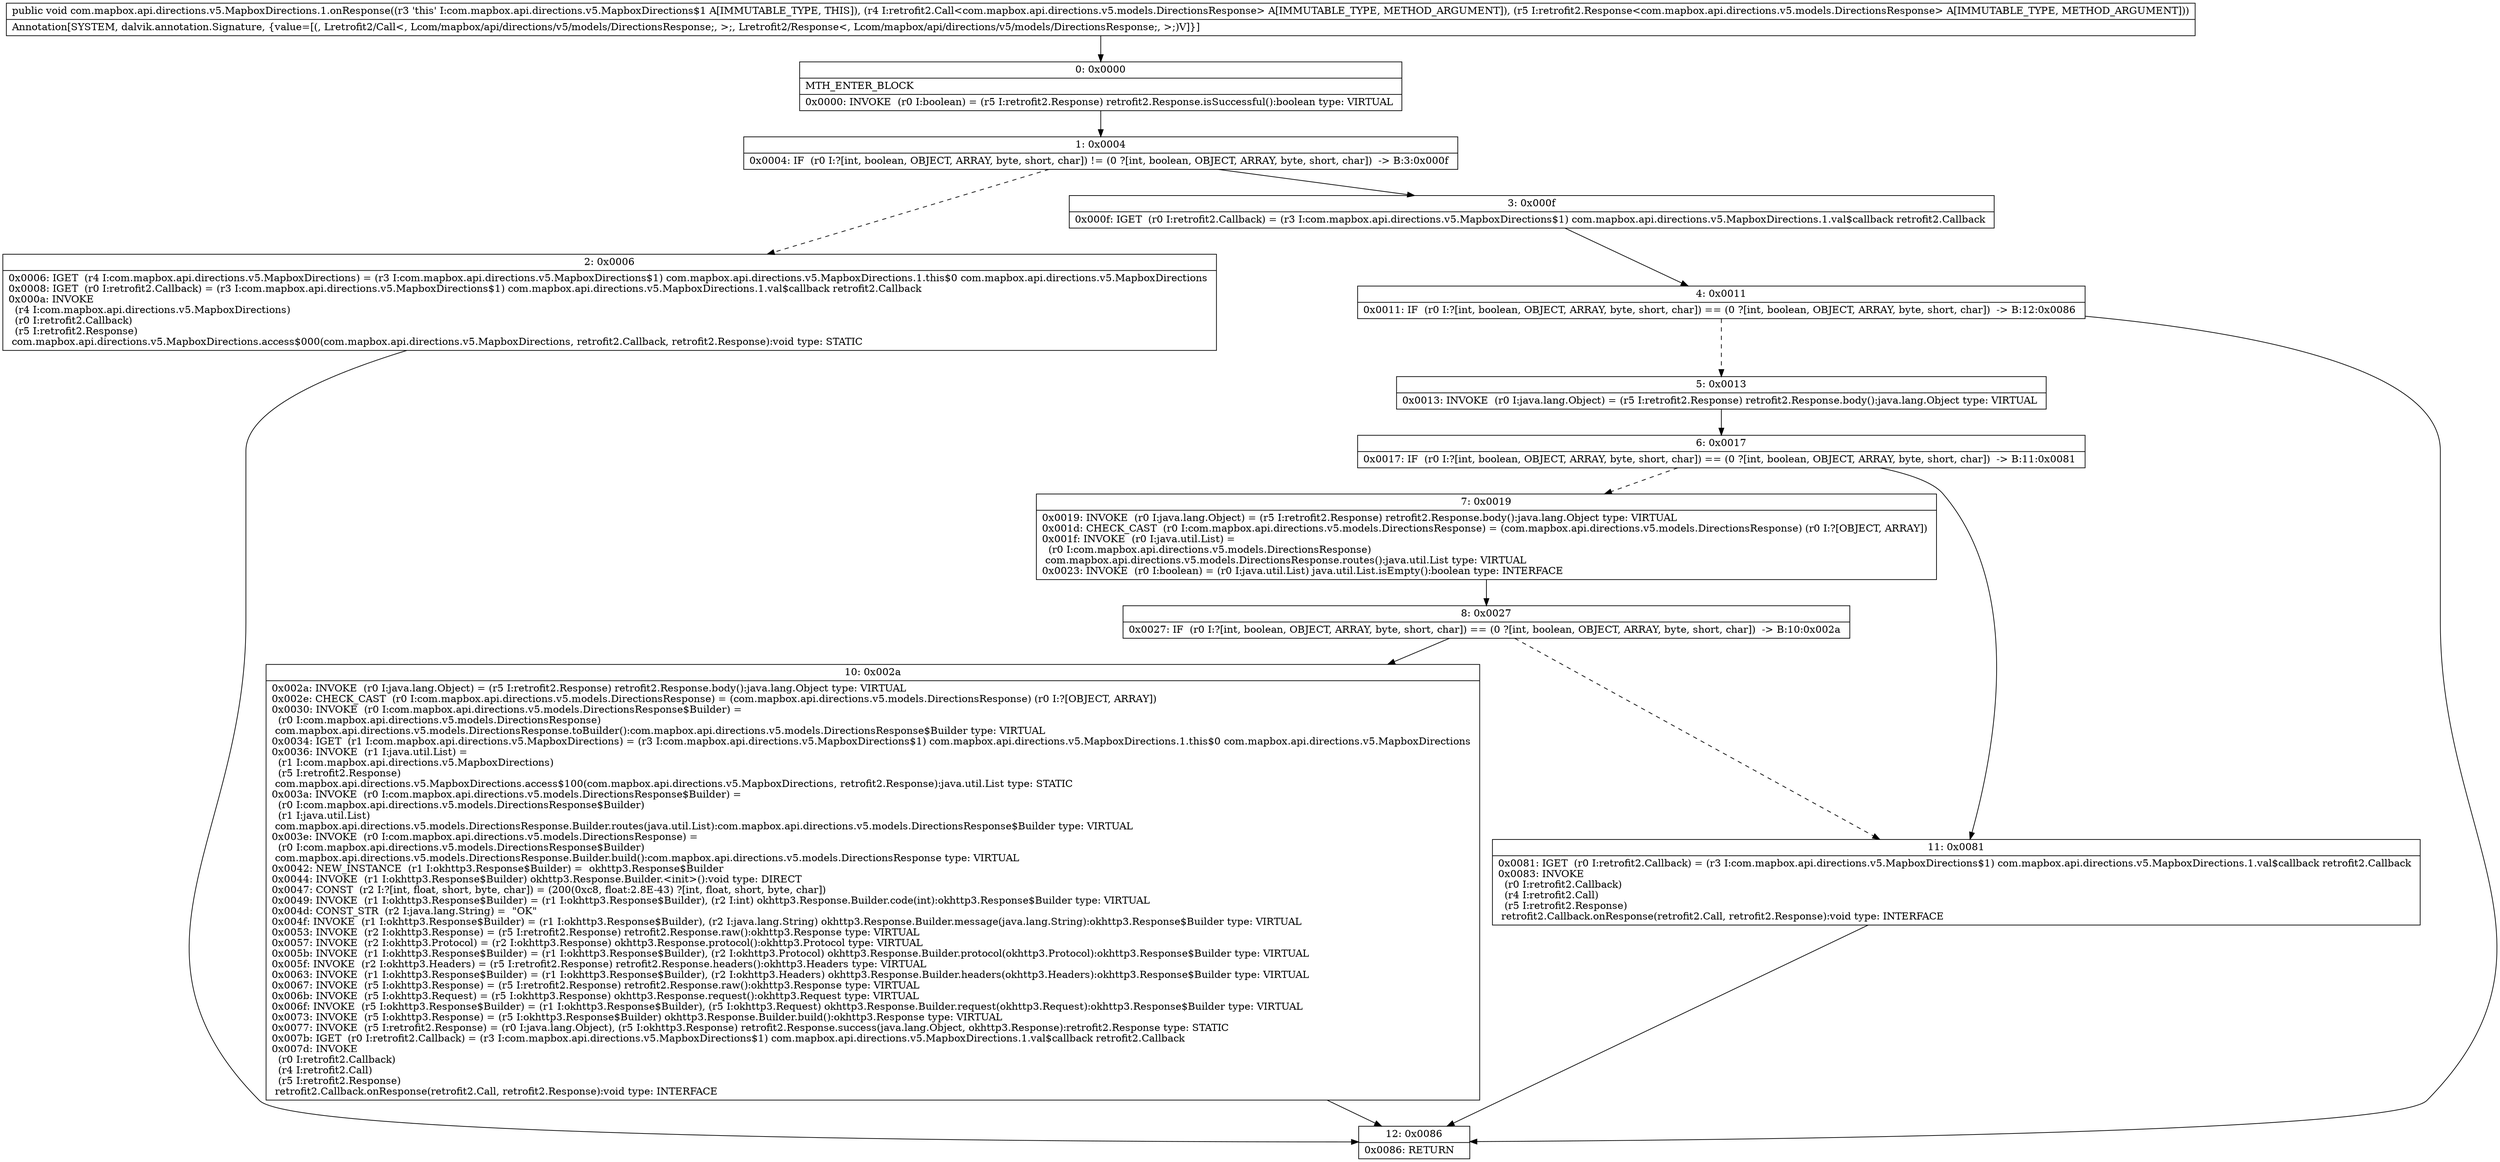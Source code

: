 digraph "CFG forcom.mapbox.api.directions.v5.MapboxDirections.1.onResponse(Lretrofit2\/Call;Lretrofit2\/Response;)V" {
Node_0 [shape=record,label="{0\:\ 0x0000|MTH_ENTER_BLOCK\l|0x0000: INVOKE  (r0 I:boolean) = (r5 I:retrofit2.Response) retrofit2.Response.isSuccessful():boolean type: VIRTUAL \l}"];
Node_1 [shape=record,label="{1\:\ 0x0004|0x0004: IF  (r0 I:?[int, boolean, OBJECT, ARRAY, byte, short, char]) != (0 ?[int, boolean, OBJECT, ARRAY, byte, short, char])  \-\> B:3:0x000f \l}"];
Node_2 [shape=record,label="{2\:\ 0x0006|0x0006: IGET  (r4 I:com.mapbox.api.directions.v5.MapboxDirections) = (r3 I:com.mapbox.api.directions.v5.MapboxDirections$1) com.mapbox.api.directions.v5.MapboxDirections.1.this$0 com.mapbox.api.directions.v5.MapboxDirections \l0x0008: IGET  (r0 I:retrofit2.Callback) = (r3 I:com.mapbox.api.directions.v5.MapboxDirections$1) com.mapbox.api.directions.v5.MapboxDirections.1.val$callback retrofit2.Callback \l0x000a: INVOKE  \l  (r4 I:com.mapbox.api.directions.v5.MapboxDirections)\l  (r0 I:retrofit2.Callback)\l  (r5 I:retrofit2.Response)\l com.mapbox.api.directions.v5.MapboxDirections.access$000(com.mapbox.api.directions.v5.MapboxDirections, retrofit2.Callback, retrofit2.Response):void type: STATIC \l}"];
Node_3 [shape=record,label="{3\:\ 0x000f|0x000f: IGET  (r0 I:retrofit2.Callback) = (r3 I:com.mapbox.api.directions.v5.MapboxDirections$1) com.mapbox.api.directions.v5.MapboxDirections.1.val$callback retrofit2.Callback \l}"];
Node_4 [shape=record,label="{4\:\ 0x0011|0x0011: IF  (r0 I:?[int, boolean, OBJECT, ARRAY, byte, short, char]) == (0 ?[int, boolean, OBJECT, ARRAY, byte, short, char])  \-\> B:12:0x0086 \l}"];
Node_5 [shape=record,label="{5\:\ 0x0013|0x0013: INVOKE  (r0 I:java.lang.Object) = (r5 I:retrofit2.Response) retrofit2.Response.body():java.lang.Object type: VIRTUAL \l}"];
Node_6 [shape=record,label="{6\:\ 0x0017|0x0017: IF  (r0 I:?[int, boolean, OBJECT, ARRAY, byte, short, char]) == (0 ?[int, boolean, OBJECT, ARRAY, byte, short, char])  \-\> B:11:0x0081 \l}"];
Node_7 [shape=record,label="{7\:\ 0x0019|0x0019: INVOKE  (r0 I:java.lang.Object) = (r5 I:retrofit2.Response) retrofit2.Response.body():java.lang.Object type: VIRTUAL \l0x001d: CHECK_CAST  (r0 I:com.mapbox.api.directions.v5.models.DirectionsResponse) = (com.mapbox.api.directions.v5.models.DirectionsResponse) (r0 I:?[OBJECT, ARRAY]) \l0x001f: INVOKE  (r0 I:java.util.List) = \l  (r0 I:com.mapbox.api.directions.v5.models.DirectionsResponse)\l com.mapbox.api.directions.v5.models.DirectionsResponse.routes():java.util.List type: VIRTUAL \l0x0023: INVOKE  (r0 I:boolean) = (r0 I:java.util.List) java.util.List.isEmpty():boolean type: INTERFACE \l}"];
Node_8 [shape=record,label="{8\:\ 0x0027|0x0027: IF  (r0 I:?[int, boolean, OBJECT, ARRAY, byte, short, char]) == (0 ?[int, boolean, OBJECT, ARRAY, byte, short, char])  \-\> B:10:0x002a \l}"];
Node_10 [shape=record,label="{10\:\ 0x002a|0x002a: INVOKE  (r0 I:java.lang.Object) = (r5 I:retrofit2.Response) retrofit2.Response.body():java.lang.Object type: VIRTUAL \l0x002e: CHECK_CAST  (r0 I:com.mapbox.api.directions.v5.models.DirectionsResponse) = (com.mapbox.api.directions.v5.models.DirectionsResponse) (r0 I:?[OBJECT, ARRAY]) \l0x0030: INVOKE  (r0 I:com.mapbox.api.directions.v5.models.DirectionsResponse$Builder) = \l  (r0 I:com.mapbox.api.directions.v5.models.DirectionsResponse)\l com.mapbox.api.directions.v5.models.DirectionsResponse.toBuilder():com.mapbox.api.directions.v5.models.DirectionsResponse$Builder type: VIRTUAL \l0x0034: IGET  (r1 I:com.mapbox.api.directions.v5.MapboxDirections) = (r3 I:com.mapbox.api.directions.v5.MapboxDirections$1) com.mapbox.api.directions.v5.MapboxDirections.1.this$0 com.mapbox.api.directions.v5.MapboxDirections \l0x0036: INVOKE  (r1 I:java.util.List) = \l  (r1 I:com.mapbox.api.directions.v5.MapboxDirections)\l  (r5 I:retrofit2.Response)\l com.mapbox.api.directions.v5.MapboxDirections.access$100(com.mapbox.api.directions.v5.MapboxDirections, retrofit2.Response):java.util.List type: STATIC \l0x003a: INVOKE  (r0 I:com.mapbox.api.directions.v5.models.DirectionsResponse$Builder) = \l  (r0 I:com.mapbox.api.directions.v5.models.DirectionsResponse$Builder)\l  (r1 I:java.util.List)\l com.mapbox.api.directions.v5.models.DirectionsResponse.Builder.routes(java.util.List):com.mapbox.api.directions.v5.models.DirectionsResponse$Builder type: VIRTUAL \l0x003e: INVOKE  (r0 I:com.mapbox.api.directions.v5.models.DirectionsResponse) = \l  (r0 I:com.mapbox.api.directions.v5.models.DirectionsResponse$Builder)\l com.mapbox.api.directions.v5.models.DirectionsResponse.Builder.build():com.mapbox.api.directions.v5.models.DirectionsResponse type: VIRTUAL \l0x0042: NEW_INSTANCE  (r1 I:okhttp3.Response$Builder) =  okhttp3.Response$Builder \l0x0044: INVOKE  (r1 I:okhttp3.Response$Builder) okhttp3.Response.Builder.\<init\>():void type: DIRECT \l0x0047: CONST  (r2 I:?[int, float, short, byte, char]) = (200(0xc8, float:2.8E\-43) ?[int, float, short, byte, char]) \l0x0049: INVOKE  (r1 I:okhttp3.Response$Builder) = (r1 I:okhttp3.Response$Builder), (r2 I:int) okhttp3.Response.Builder.code(int):okhttp3.Response$Builder type: VIRTUAL \l0x004d: CONST_STR  (r2 I:java.lang.String) =  \"OK\" \l0x004f: INVOKE  (r1 I:okhttp3.Response$Builder) = (r1 I:okhttp3.Response$Builder), (r2 I:java.lang.String) okhttp3.Response.Builder.message(java.lang.String):okhttp3.Response$Builder type: VIRTUAL \l0x0053: INVOKE  (r2 I:okhttp3.Response) = (r5 I:retrofit2.Response) retrofit2.Response.raw():okhttp3.Response type: VIRTUAL \l0x0057: INVOKE  (r2 I:okhttp3.Protocol) = (r2 I:okhttp3.Response) okhttp3.Response.protocol():okhttp3.Protocol type: VIRTUAL \l0x005b: INVOKE  (r1 I:okhttp3.Response$Builder) = (r1 I:okhttp3.Response$Builder), (r2 I:okhttp3.Protocol) okhttp3.Response.Builder.protocol(okhttp3.Protocol):okhttp3.Response$Builder type: VIRTUAL \l0x005f: INVOKE  (r2 I:okhttp3.Headers) = (r5 I:retrofit2.Response) retrofit2.Response.headers():okhttp3.Headers type: VIRTUAL \l0x0063: INVOKE  (r1 I:okhttp3.Response$Builder) = (r1 I:okhttp3.Response$Builder), (r2 I:okhttp3.Headers) okhttp3.Response.Builder.headers(okhttp3.Headers):okhttp3.Response$Builder type: VIRTUAL \l0x0067: INVOKE  (r5 I:okhttp3.Response) = (r5 I:retrofit2.Response) retrofit2.Response.raw():okhttp3.Response type: VIRTUAL \l0x006b: INVOKE  (r5 I:okhttp3.Request) = (r5 I:okhttp3.Response) okhttp3.Response.request():okhttp3.Request type: VIRTUAL \l0x006f: INVOKE  (r5 I:okhttp3.Response$Builder) = (r1 I:okhttp3.Response$Builder), (r5 I:okhttp3.Request) okhttp3.Response.Builder.request(okhttp3.Request):okhttp3.Response$Builder type: VIRTUAL \l0x0073: INVOKE  (r5 I:okhttp3.Response) = (r5 I:okhttp3.Response$Builder) okhttp3.Response.Builder.build():okhttp3.Response type: VIRTUAL \l0x0077: INVOKE  (r5 I:retrofit2.Response) = (r0 I:java.lang.Object), (r5 I:okhttp3.Response) retrofit2.Response.success(java.lang.Object, okhttp3.Response):retrofit2.Response type: STATIC \l0x007b: IGET  (r0 I:retrofit2.Callback) = (r3 I:com.mapbox.api.directions.v5.MapboxDirections$1) com.mapbox.api.directions.v5.MapboxDirections.1.val$callback retrofit2.Callback \l0x007d: INVOKE  \l  (r0 I:retrofit2.Callback)\l  (r4 I:retrofit2.Call)\l  (r5 I:retrofit2.Response)\l retrofit2.Callback.onResponse(retrofit2.Call, retrofit2.Response):void type: INTERFACE \l}"];
Node_11 [shape=record,label="{11\:\ 0x0081|0x0081: IGET  (r0 I:retrofit2.Callback) = (r3 I:com.mapbox.api.directions.v5.MapboxDirections$1) com.mapbox.api.directions.v5.MapboxDirections.1.val$callback retrofit2.Callback \l0x0083: INVOKE  \l  (r0 I:retrofit2.Callback)\l  (r4 I:retrofit2.Call)\l  (r5 I:retrofit2.Response)\l retrofit2.Callback.onResponse(retrofit2.Call, retrofit2.Response):void type: INTERFACE \l}"];
Node_12 [shape=record,label="{12\:\ 0x0086|0x0086: RETURN   \l}"];
MethodNode[shape=record,label="{public void com.mapbox.api.directions.v5.MapboxDirections.1.onResponse((r3 'this' I:com.mapbox.api.directions.v5.MapboxDirections$1 A[IMMUTABLE_TYPE, THIS]), (r4 I:retrofit2.Call\<com.mapbox.api.directions.v5.models.DirectionsResponse\> A[IMMUTABLE_TYPE, METHOD_ARGUMENT]), (r5 I:retrofit2.Response\<com.mapbox.api.directions.v5.models.DirectionsResponse\> A[IMMUTABLE_TYPE, METHOD_ARGUMENT]))  | Annotation[SYSTEM, dalvik.annotation.Signature, \{value=[(, Lretrofit2\/Call\<, Lcom\/mapbox\/api\/directions\/v5\/models\/DirectionsResponse;, \>;, Lretrofit2\/Response\<, Lcom\/mapbox\/api\/directions\/v5\/models\/DirectionsResponse;, \>;)V]\}]\l}"];
MethodNode -> Node_0;
Node_0 -> Node_1;
Node_1 -> Node_2[style=dashed];
Node_1 -> Node_3;
Node_2 -> Node_12;
Node_3 -> Node_4;
Node_4 -> Node_5[style=dashed];
Node_4 -> Node_12;
Node_5 -> Node_6;
Node_6 -> Node_7[style=dashed];
Node_6 -> Node_11;
Node_7 -> Node_8;
Node_8 -> Node_10;
Node_8 -> Node_11[style=dashed];
Node_10 -> Node_12;
Node_11 -> Node_12;
}


